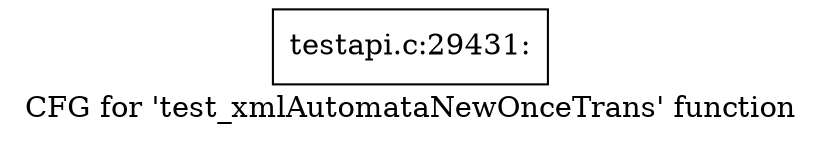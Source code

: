 digraph "CFG for 'test_xmlAutomataNewOnceTrans' function" {
	label="CFG for 'test_xmlAutomataNewOnceTrans' function";

	Node0x509c610 [shape=record,label="{testapi.c:29431:}"];
}
